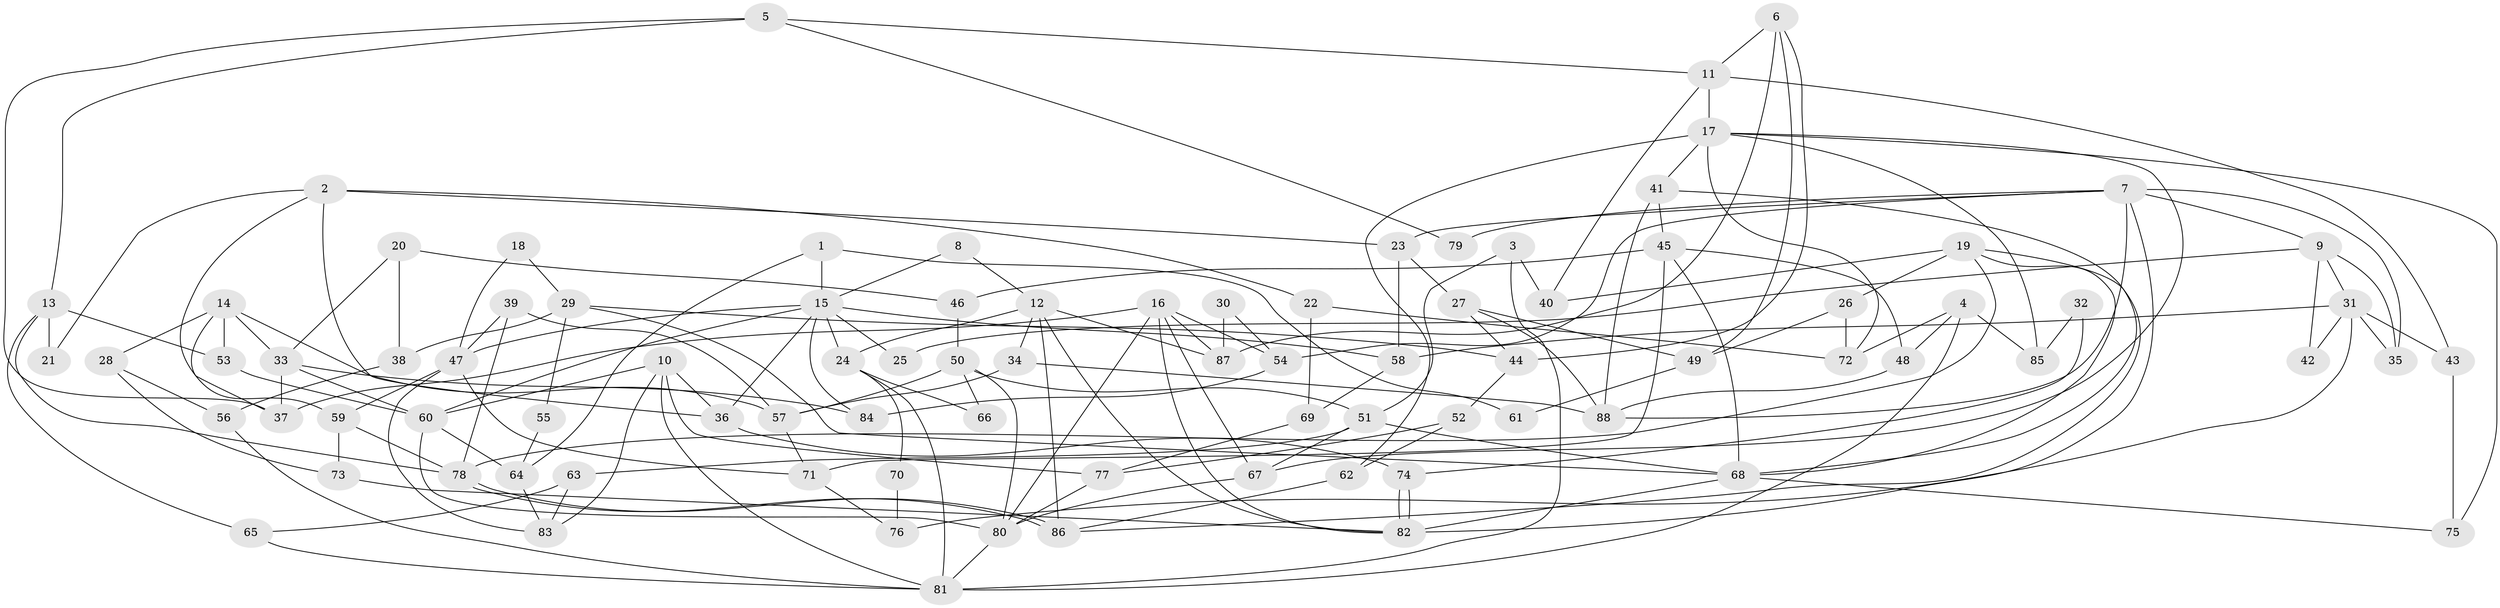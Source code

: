// Generated by graph-tools (version 1.1) at 2025/36/03/09/25 02:36:24]
// undirected, 88 vertices, 176 edges
graph export_dot {
graph [start="1"]
  node [color=gray90,style=filled];
  1;
  2;
  3;
  4;
  5;
  6;
  7;
  8;
  9;
  10;
  11;
  12;
  13;
  14;
  15;
  16;
  17;
  18;
  19;
  20;
  21;
  22;
  23;
  24;
  25;
  26;
  27;
  28;
  29;
  30;
  31;
  32;
  33;
  34;
  35;
  36;
  37;
  38;
  39;
  40;
  41;
  42;
  43;
  44;
  45;
  46;
  47;
  48;
  49;
  50;
  51;
  52;
  53;
  54;
  55;
  56;
  57;
  58;
  59;
  60;
  61;
  62;
  63;
  64;
  65;
  66;
  67;
  68;
  69;
  70;
  71;
  72;
  73;
  74;
  75;
  76;
  77;
  78;
  79;
  80;
  81;
  82;
  83;
  84;
  85;
  86;
  87;
  88;
  1 -- 64;
  1 -- 15;
  1 -- 61;
  2 -- 59;
  2 -- 23;
  2 -- 21;
  2 -- 22;
  2 -- 36;
  3 -- 51;
  3 -- 81;
  3 -- 40;
  4 -- 72;
  4 -- 81;
  4 -- 48;
  4 -- 85;
  5 -- 11;
  5 -- 37;
  5 -- 13;
  5 -- 79;
  6 -- 87;
  6 -- 49;
  6 -- 11;
  6 -- 44;
  7 -- 82;
  7 -- 54;
  7 -- 9;
  7 -- 23;
  7 -- 35;
  7 -- 79;
  7 -- 88;
  8 -- 12;
  8 -- 15;
  9 -- 31;
  9 -- 25;
  9 -- 35;
  9 -- 42;
  10 -- 36;
  10 -- 83;
  10 -- 60;
  10 -- 77;
  10 -- 81;
  11 -- 40;
  11 -- 17;
  11 -- 43;
  12 -- 86;
  12 -- 34;
  12 -- 24;
  12 -- 82;
  12 -- 87;
  13 -- 78;
  13 -- 21;
  13 -- 53;
  13 -- 65;
  14 -- 57;
  14 -- 53;
  14 -- 28;
  14 -- 33;
  14 -- 37;
  15 -- 60;
  15 -- 24;
  15 -- 25;
  15 -- 36;
  15 -- 47;
  15 -- 58;
  15 -- 84;
  16 -- 82;
  16 -- 67;
  16 -- 37;
  16 -- 54;
  16 -- 80;
  16 -- 87;
  17 -- 41;
  17 -- 62;
  17 -- 67;
  17 -- 72;
  17 -- 75;
  17 -- 85;
  18 -- 47;
  18 -- 29;
  19 -- 78;
  19 -- 86;
  19 -- 26;
  19 -- 40;
  19 -- 68;
  20 -- 46;
  20 -- 33;
  20 -- 38;
  22 -- 69;
  22 -- 72;
  23 -- 58;
  23 -- 27;
  24 -- 81;
  24 -- 66;
  24 -- 70;
  26 -- 72;
  26 -- 49;
  27 -- 88;
  27 -- 44;
  27 -- 49;
  28 -- 56;
  28 -- 73;
  29 -- 68;
  29 -- 44;
  29 -- 38;
  29 -- 55;
  30 -- 87;
  30 -- 54;
  31 -- 43;
  31 -- 35;
  31 -- 42;
  31 -- 58;
  31 -- 76;
  32 -- 74;
  32 -- 85;
  33 -- 37;
  33 -- 60;
  33 -- 84;
  34 -- 57;
  34 -- 88;
  36 -- 74;
  38 -- 56;
  39 -- 78;
  39 -- 47;
  39 -- 57;
  41 -- 88;
  41 -- 68;
  41 -- 45;
  43 -- 75;
  44 -- 52;
  45 -- 68;
  45 -- 46;
  45 -- 48;
  45 -- 71;
  46 -- 50;
  47 -- 71;
  47 -- 59;
  47 -- 83;
  48 -- 88;
  49 -- 61;
  50 -- 80;
  50 -- 51;
  50 -- 57;
  50 -- 66;
  51 -- 67;
  51 -- 68;
  51 -- 63;
  52 -- 77;
  52 -- 62;
  53 -- 60;
  54 -- 84;
  55 -- 64;
  56 -- 81;
  57 -- 71;
  58 -- 69;
  59 -- 73;
  59 -- 78;
  60 -- 64;
  60 -- 80;
  62 -- 86;
  63 -- 65;
  63 -- 83;
  64 -- 83;
  65 -- 81;
  67 -- 80;
  68 -- 82;
  68 -- 75;
  69 -- 77;
  70 -- 76;
  71 -- 76;
  73 -- 82;
  74 -- 82;
  74 -- 82;
  77 -- 80;
  78 -- 86;
  78 -- 86;
  80 -- 81;
}

